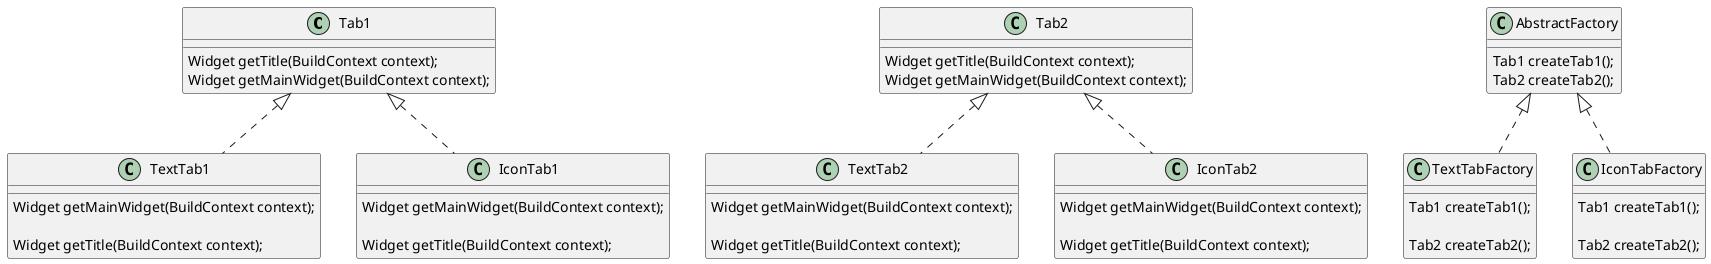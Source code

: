 @startuml

class Tab1 {
  Widget getTitle(BuildContext context);
  Widget getMainWidget(BuildContext context);
}

class Tab2 {
  Widget getTitle(BuildContext context);
  Widget getMainWidget(BuildContext context);
}

class AbstractFactory {
  Tab1 createTab1();
  Tab2 createTab2();
}

class TextTab1 implements Tab1 {
  Widget getMainWidget(BuildContext context);

  Widget getTitle(BuildContext context);
}

class TextTab2 implements Tab2 {
  Widget getMainWidget(BuildContext context);

  Widget getTitle(BuildContext context);
}

class IconTab1 implements Tab1 {
  Widget getMainWidget(BuildContext context);

  Widget getTitle(BuildContext context);
}

class IconTab2 implements Tab2 {
  Widget getMainWidget(BuildContext context);

  Widget getTitle(BuildContext context);
}

class TextTabFactory implements AbstractFactory {
  Tab1 createTab1();

  Tab2 createTab2();
}

class IconTabFactory implements AbstractFactory {
  Tab1 createTab1();

  Tab2 createTab2();
}

@enduml